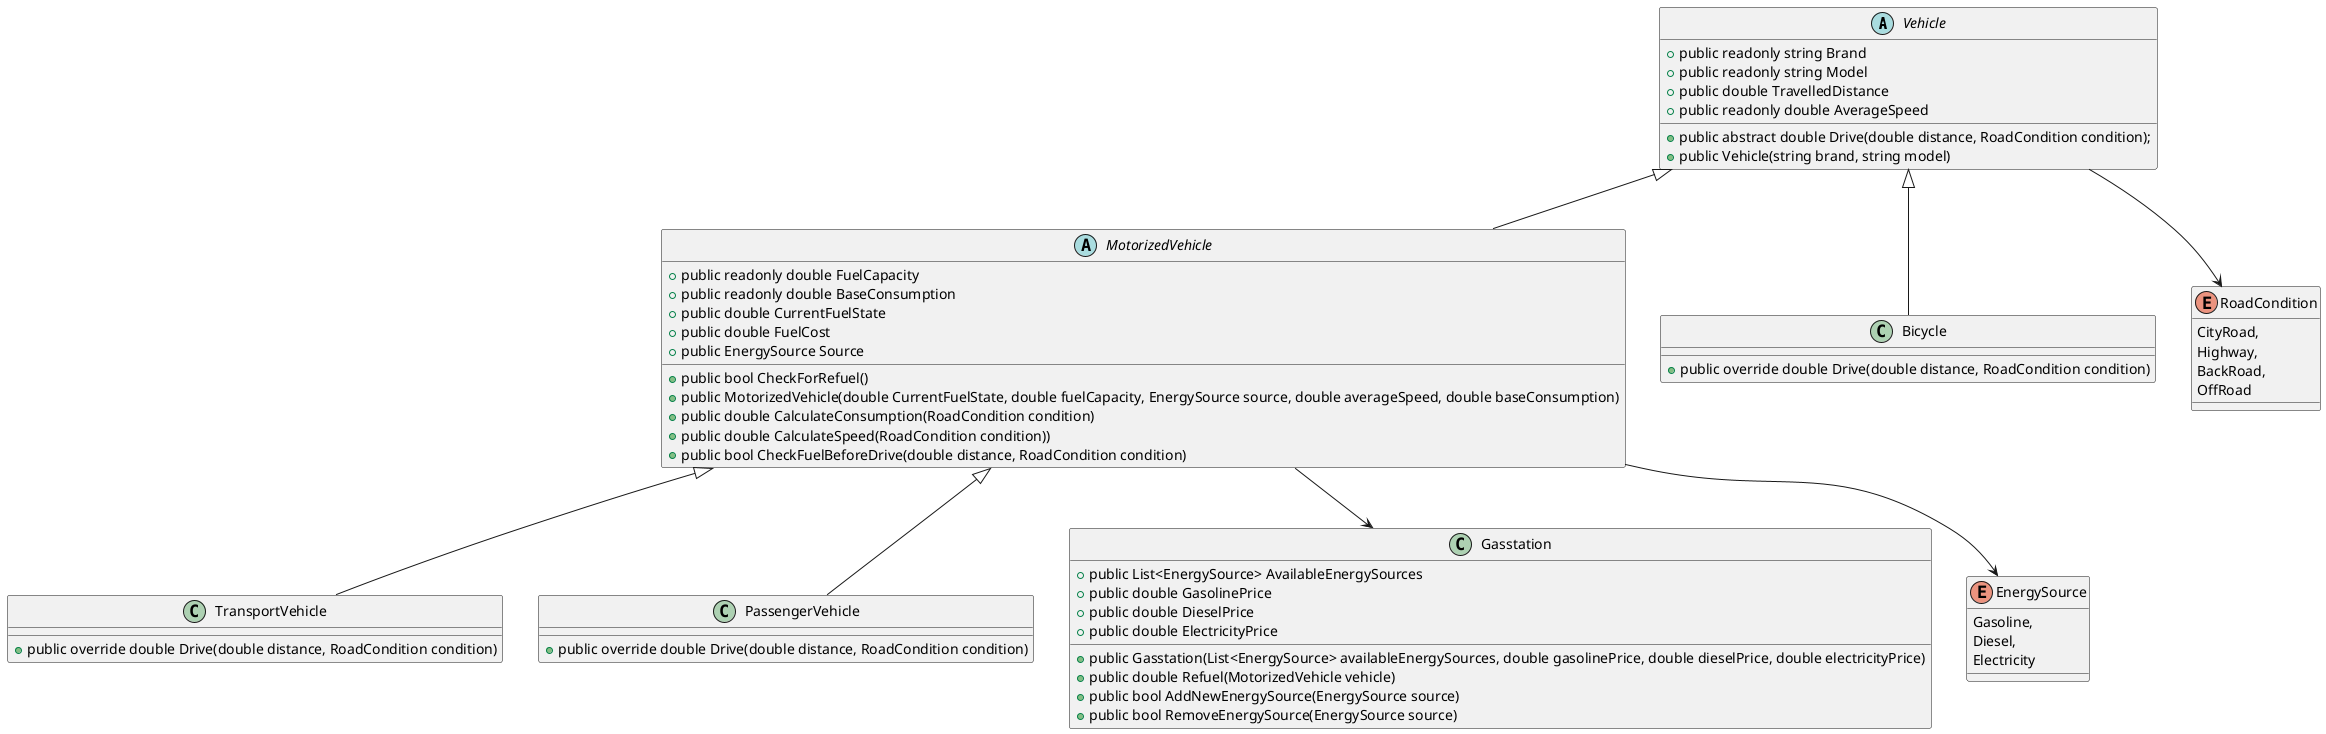 ﻿@startuml
'https://plantuml.com/sequence-diagram

Vehicle <|-- MotorizedVehicle
MotorizedVehicle <|-- TransportVehicle
MotorizedVehicle <|-- PassengerVehicle
Vehicle <|-- Bicycle
Vehicle --> RoadCondition
MotorizedVehicle --> Gasstation
MotorizedVehicle --> EnergySource
abstract Vehicle
{
    +public readonly string Brand
    +public readonly string Model
    +public double TravelledDistance
    +public readonly double AverageSpeed
    
    +public abstract double Drive(double distance, RoadCondition condition);
    +public Vehicle(string brand, string model)
    
}

class TransportVehicle
{
   
    +public override double Drive(double distance, RoadCondition condition)
    
    
}

class PassengerVehicle
{
    
    
    +public override double Drive(double distance, RoadCondition condition)
    
}

abstract MotorizedVehicle
{
    +public readonly double FuelCapacity
    +public readonly double BaseConsumption
    +public double CurrentFuelState
    +public double FuelCost
    +public EnergySource Source
    
    +public bool CheckForRefuel()
    +public MotorizedVehicle(double CurrentFuelState, double fuelCapacity, EnergySource source, double averageSpeed, double baseConsumption)  
    +public double CalculateConsumption(RoadCondition condition)
    +public double CalculateSpeed(RoadCondition condition))
    +public bool CheckFuelBeforeDrive(double distance, RoadCondition condition)
    
}

class Bicycle
{
    +public override double Drive(double distance, RoadCondition condition)
}

enum RoadCondition
{
    CityRoad,
    Highway,
    BackRoad,
    OffRoad
}

class Gasstation
{
    +public List<EnergySource> AvailableEnergySources
    +public double GasolinePrice
    +public double DieselPrice
    +public double ElectricityPrice
    
    +public Gasstation(List<EnergySource> availableEnergySources, double gasolinePrice, double dieselPrice, double electricityPrice)
    +public double Refuel(MotorizedVehicle vehicle)
    +public bool AddNewEnergySource(EnergySource source)
    +public bool RemoveEnergySource(EnergySource source)
    
}

enum EnergySource
{
    Gasoline,
    Diesel,
    Electricity
}
@enduml
